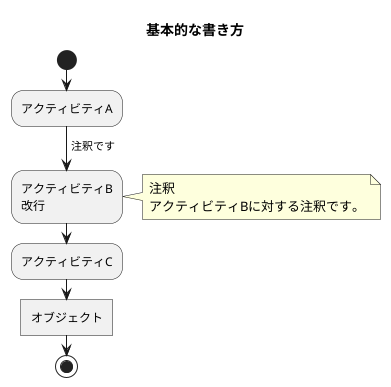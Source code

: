 @startuml アクティビティ図
title 基本的な書き方
start
:アクティビティA;
-> 注釈です;
:アクティビティB
改行;
note right
    注釈
    アクティビティBに対する注釈です。
end note

:アクティビティC;

:オブジェクト]
stop

@enduml